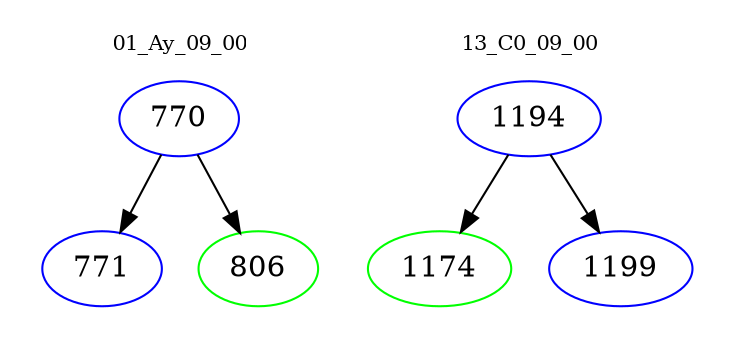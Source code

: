 digraph{
subgraph cluster_0 {
color = white
label = "01_Ay_09_00";
fontsize=10;
T0_770 [label="770", color="blue"]
T0_770 -> T0_771 [color="black"]
T0_771 [label="771", color="blue"]
T0_770 -> T0_806 [color="black"]
T0_806 [label="806", color="green"]
}
subgraph cluster_1 {
color = white
label = "13_C0_09_00";
fontsize=10;
T1_1194 [label="1194", color="blue"]
T1_1194 -> T1_1174 [color="black"]
T1_1174 [label="1174", color="green"]
T1_1194 -> T1_1199 [color="black"]
T1_1199 [label="1199", color="blue"]
}
}
